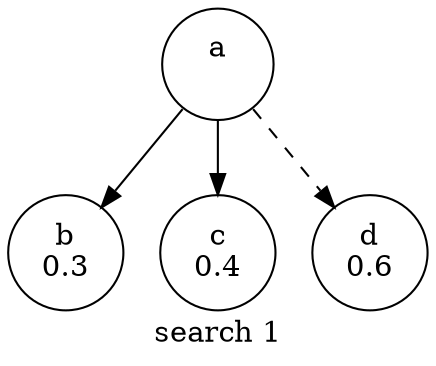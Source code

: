 digraph {
    rankdir = UD;
    label = "search 1";
    node [shape = circle];

    a [label = "a\n   "];
    b [label = "b\n0.3"];
    c [label = "c\n0.4"];
    d [label = "d\n0.6"];

    a -> b;
    a -> c;
    a -> d [style = "dashed"];
}